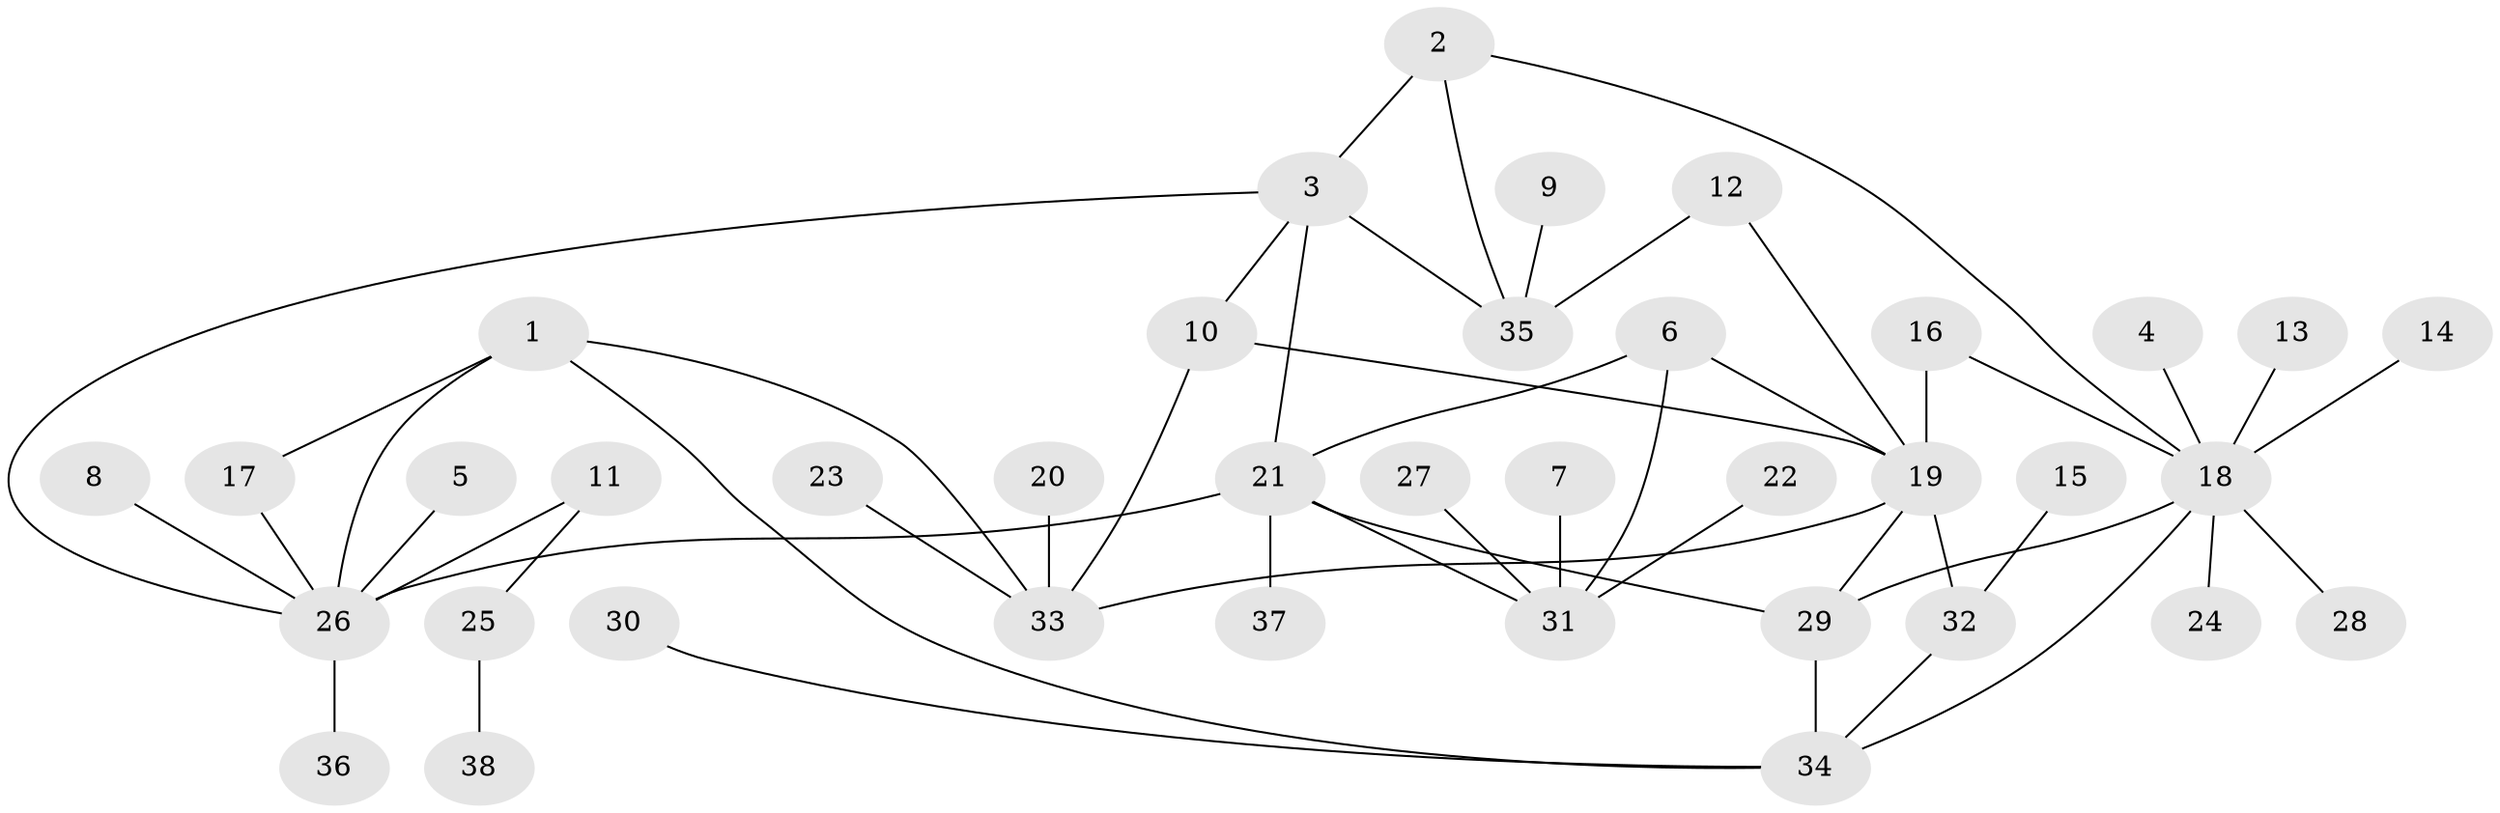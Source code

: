 // original degree distribution, {3: 0.047619047619047616, 10: 0.031746031746031744, 4: 0.047619047619047616, 5: 0.031746031746031744, 7: 0.031746031746031744, 8: 0.015873015873015872, 6: 0.047619047619047616, 2: 0.2222222222222222, 1: 0.5238095238095238}
// Generated by graph-tools (version 1.1) at 2025/37/03/04/25 23:37:42]
// undirected, 38 vertices, 51 edges
graph export_dot {
  node [color=gray90,style=filled];
  1;
  2;
  3;
  4;
  5;
  6;
  7;
  8;
  9;
  10;
  11;
  12;
  13;
  14;
  15;
  16;
  17;
  18;
  19;
  20;
  21;
  22;
  23;
  24;
  25;
  26;
  27;
  28;
  29;
  30;
  31;
  32;
  33;
  34;
  35;
  36;
  37;
  38;
  1 -- 17 [weight=1.0];
  1 -- 26 [weight=1.0];
  1 -- 33 [weight=1.0];
  1 -- 34 [weight=1.0];
  2 -- 3 [weight=1.0];
  2 -- 18 [weight=1.0];
  2 -- 35 [weight=1.0];
  3 -- 10 [weight=1.0];
  3 -- 21 [weight=1.0];
  3 -- 26 [weight=1.0];
  3 -- 35 [weight=1.0];
  4 -- 18 [weight=1.0];
  5 -- 26 [weight=1.0];
  6 -- 19 [weight=1.0];
  6 -- 21 [weight=1.0];
  6 -- 31 [weight=1.0];
  7 -- 31 [weight=1.0];
  8 -- 26 [weight=1.0];
  9 -- 35 [weight=1.0];
  10 -- 19 [weight=1.0];
  10 -- 33 [weight=1.0];
  11 -- 25 [weight=1.0];
  11 -- 26 [weight=1.0];
  12 -- 19 [weight=1.0];
  12 -- 35 [weight=1.0];
  13 -- 18 [weight=1.0];
  14 -- 18 [weight=1.0];
  15 -- 32 [weight=1.0];
  16 -- 18 [weight=1.0];
  16 -- 19 [weight=1.0];
  17 -- 26 [weight=1.0];
  18 -- 24 [weight=1.0];
  18 -- 28 [weight=1.0];
  18 -- 29 [weight=1.0];
  18 -- 34 [weight=1.0];
  19 -- 29 [weight=1.0];
  19 -- 32 [weight=1.0];
  19 -- 33 [weight=1.0];
  20 -- 33 [weight=1.0];
  21 -- 26 [weight=1.0];
  21 -- 29 [weight=1.0];
  21 -- 31 [weight=1.0];
  21 -- 37 [weight=1.0];
  22 -- 31 [weight=1.0];
  23 -- 33 [weight=1.0];
  25 -- 38 [weight=1.0];
  26 -- 36 [weight=1.0];
  27 -- 31 [weight=1.0];
  29 -- 34 [weight=1.0];
  30 -- 34 [weight=1.0];
  32 -- 34 [weight=1.0];
}
